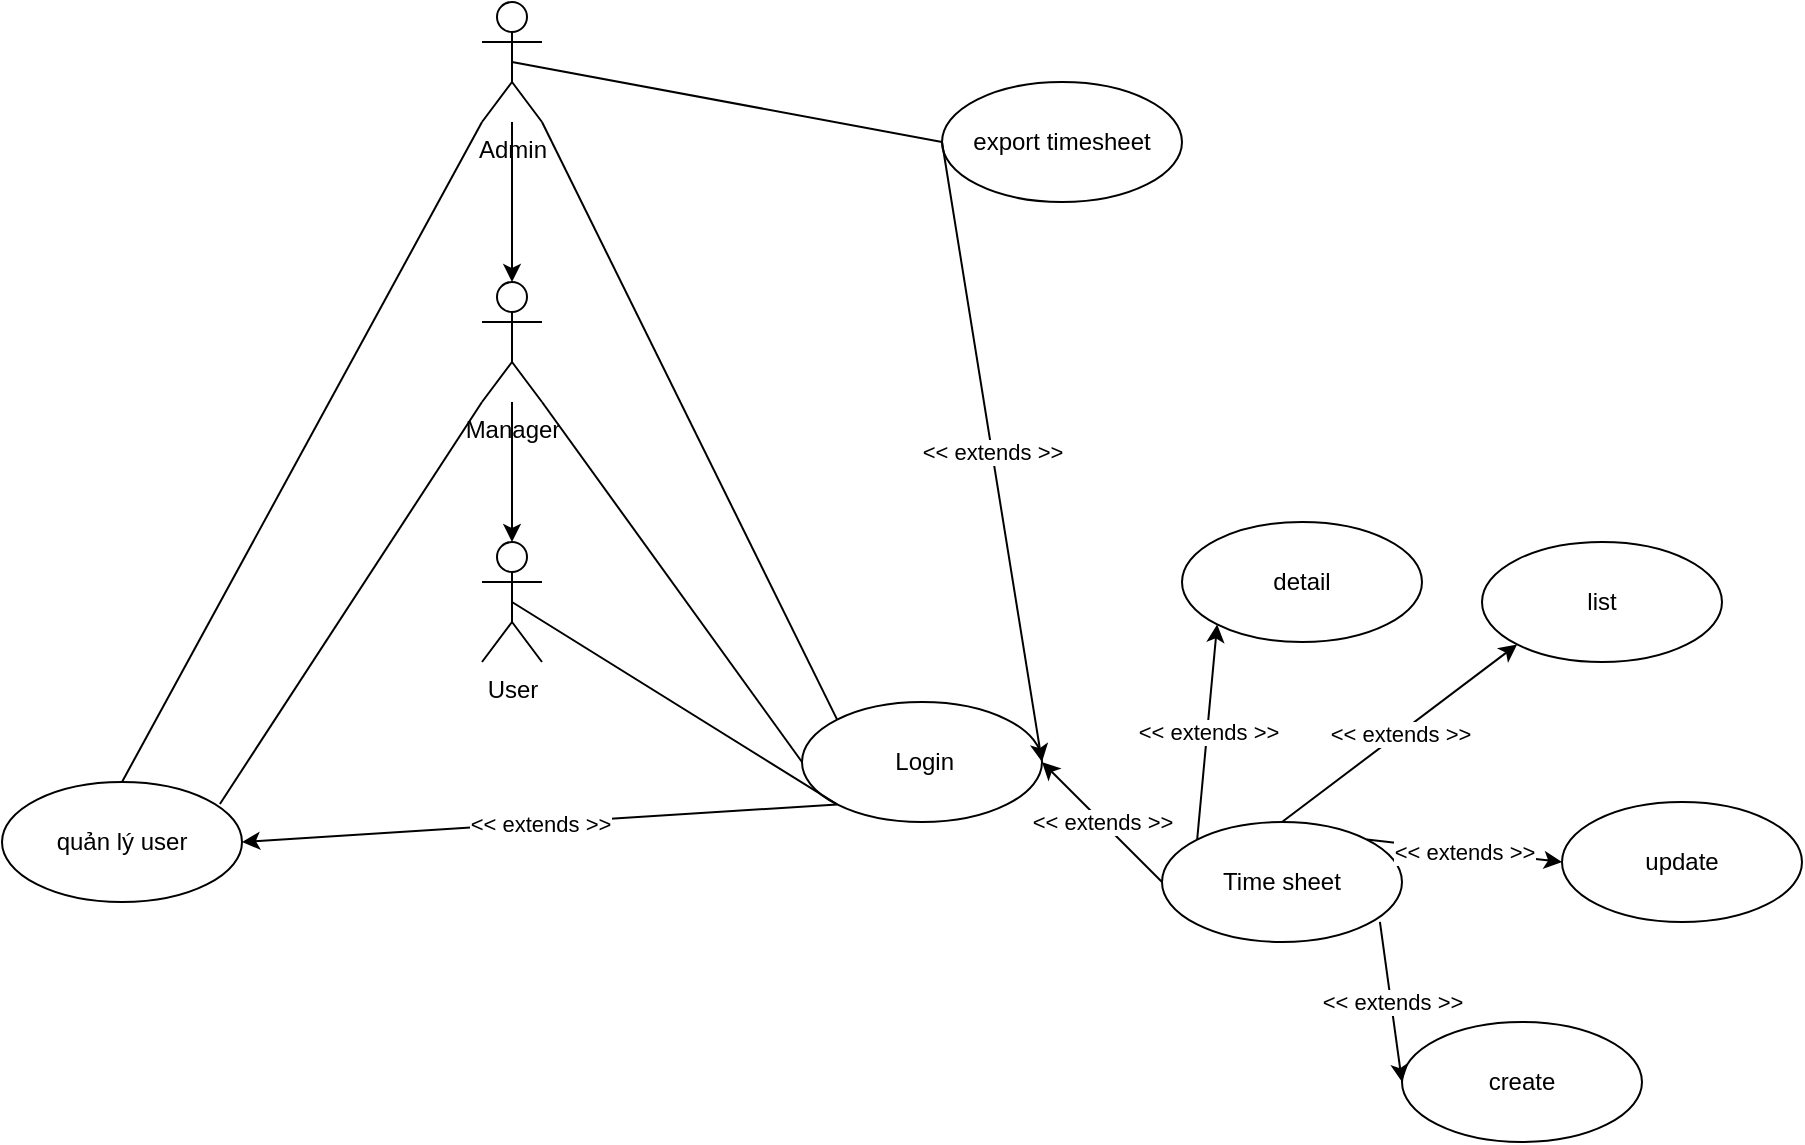 <mxfile version="21.3.7" type="github">
  <diagram name="Page-1" id="LdEdi5w2XCYIneSj1d3m">
    <mxGraphModel dx="2229" dy="788" grid="1" gridSize="10" guides="1" tooltips="1" connect="1" arrows="1" fold="1" page="1" pageScale="1" pageWidth="850" pageHeight="1100" math="0" shadow="0">
      <root>
        <mxCell id="0" />
        <mxCell id="1" parent="0" />
        <mxCell id="igEghiyRJnkW4HHrUYsg-1" value="User&lt;br&gt;" style="shape=umlActor;verticalLabelPosition=bottom;verticalAlign=top;html=1;outlineConnect=0;" parent="1" vertex="1">
          <mxGeometry x="120" y="280" width="30" height="60" as="geometry" />
        </mxCell>
        <mxCell id="igEghiyRJnkW4HHrUYsg-2" value="&amp;nbsp; &amp;nbsp; Login&lt;span style=&quot;white-space: pre;&quot;&gt;&#x9;&lt;/span&gt;" style="ellipse;whiteSpace=wrap;html=1;" parent="1" vertex="1">
          <mxGeometry x="280" y="360" width="120" height="60" as="geometry" />
        </mxCell>
        <mxCell id="igEghiyRJnkW4HHrUYsg-11" value="Time sheet" style="ellipse;whiteSpace=wrap;html=1;" parent="1" vertex="1">
          <mxGeometry x="460" y="420" width="120" height="60" as="geometry" />
        </mxCell>
        <mxCell id="igEghiyRJnkW4HHrUYsg-32" value="" style="edgeStyle=orthogonalEdgeStyle;rounded=0;orthogonalLoop=1;jettySize=auto;html=1;" parent="1" source="igEghiyRJnkW4HHrUYsg-30" target="igEghiyRJnkW4HHrUYsg-31" edge="1">
          <mxGeometry relative="1" as="geometry" />
        </mxCell>
        <mxCell id="igEghiyRJnkW4HHrUYsg-30" value="Admin" style="shape=umlActor;verticalLabelPosition=bottom;verticalAlign=top;html=1;outlineConnect=0;" parent="1" vertex="1">
          <mxGeometry x="120" y="10" width="30" height="60" as="geometry" />
        </mxCell>
        <mxCell id="igEghiyRJnkW4HHrUYsg-33" value="" style="edgeStyle=orthogonalEdgeStyle;rounded=0;orthogonalLoop=1;jettySize=auto;html=1;" parent="1" source="igEghiyRJnkW4HHrUYsg-31" target="igEghiyRJnkW4HHrUYsg-1" edge="1">
          <mxGeometry relative="1" as="geometry" />
        </mxCell>
        <mxCell id="igEghiyRJnkW4HHrUYsg-31" value="Manager&lt;br&gt;" style="shape=umlActor;verticalLabelPosition=bottom;verticalAlign=top;html=1;outlineConnect=0;" parent="1" vertex="1">
          <mxGeometry x="120" y="150" width="30" height="60" as="geometry" />
        </mxCell>
        <mxCell id="igEghiyRJnkW4HHrUYsg-34" value="export timesheet&lt;br&gt;" style="ellipse;whiteSpace=wrap;html=1;" parent="1" vertex="1">
          <mxGeometry x="350" y="50" width="120" height="60" as="geometry" />
        </mxCell>
        <mxCell id="igEghiyRJnkW4HHrUYsg-66" value="" style="endArrow=none;html=1;rounded=0;exitX=0.5;exitY=0.5;exitDx=0;exitDy=0;exitPerimeter=0;entryX=0;entryY=1;entryDx=0;entryDy=0;" parent="1" source="igEghiyRJnkW4HHrUYsg-1" target="igEghiyRJnkW4HHrUYsg-2" edge="1">
          <mxGeometry width="50" height="50" relative="1" as="geometry">
            <mxPoint x="400" y="410" as="sourcePoint" />
            <mxPoint x="450" y="360" as="targetPoint" />
          </mxGeometry>
        </mxCell>
        <mxCell id="igEghiyRJnkW4HHrUYsg-82" value="" style="endArrow=none;html=1;rounded=0;entryX=0;entryY=0;entryDx=0;entryDy=0;exitX=1;exitY=1;exitDx=0;exitDy=0;exitPerimeter=0;" parent="1" source="igEghiyRJnkW4HHrUYsg-30" target="igEghiyRJnkW4HHrUYsg-2" edge="1">
          <mxGeometry width="50" height="50" relative="1" as="geometry">
            <mxPoint x="510" y="330" as="sourcePoint" />
            <mxPoint x="560" y="280" as="targetPoint" />
          </mxGeometry>
        </mxCell>
        <mxCell id="VgVXxwW4Q_WarpLlW2KW-5" value="" style="endArrow=none;html=1;rounded=0;exitX=1;exitY=1;exitDx=0;exitDy=0;exitPerimeter=0;entryX=0;entryY=0.5;entryDx=0;entryDy=0;" edge="1" parent="1" source="igEghiyRJnkW4HHrUYsg-31" target="igEghiyRJnkW4HHrUYsg-2">
          <mxGeometry width="50" height="50" relative="1" as="geometry">
            <mxPoint x="400" y="310" as="sourcePoint" />
            <mxPoint x="450" y="260" as="targetPoint" />
          </mxGeometry>
        </mxCell>
        <mxCell id="VgVXxwW4Q_WarpLlW2KW-7" value="" style="endArrow=classic;html=1;rounded=0;entryX=1;entryY=0.5;entryDx=0;entryDy=0;exitX=0;exitY=0.5;exitDx=0;exitDy=0;" edge="1" parent="1" source="igEghiyRJnkW4HHrUYsg-11" target="igEghiyRJnkW4HHrUYsg-2">
          <mxGeometry relative="1" as="geometry">
            <mxPoint x="370" y="280" as="sourcePoint" />
            <mxPoint x="470" y="280" as="targetPoint" />
          </mxGeometry>
        </mxCell>
        <mxCell id="VgVXxwW4Q_WarpLlW2KW-8" value="&amp;lt;&amp;lt; extends &amp;gt;&amp;gt;" style="edgeLabel;resizable=0;html=1;align=center;verticalAlign=middle;" connectable="0" vertex="1" parent="VgVXxwW4Q_WarpLlW2KW-7">
          <mxGeometry relative="1" as="geometry" />
        </mxCell>
        <mxCell id="VgVXxwW4Q_WarpLlW2KW-9" value="" style="endArrow=none;html=1;rounded=0;exitX=0.5;exitY=0.5;exitDx=0;exitDy=0;exitPerimeter=0;entryX=0;entryY=0.5;entryDx=0;entryDy=0;" edge="1" parent="1" source="igEghiyRJnkW4HHrUYsg-30" target="igEghiyRJnkW4HHrUYsg-34">
          <mxGeometry width="50" height="50" relative="1" as="geometry">
            <mxPoint x="400" y="310" as="sourcePoint" />
            <mxPoint x="450" y="260" as="targetPoint" />
          </mxGeometry>
        </mxCell>
        <mxCell id="VgVXxwW4Q_WarpLlW2KW-13" value="" style="endArrow=classic;html=1;rounded=0;exitX=0;exitY=0.5;exitDx=0;exitDy=0;entryX=1;entryY=0.5;entryDx=0;entryDy=0;" edge="1" parent="1" source="igEghiyRJnkW4HHrUYsg-34" target="igEghiyRJnkW4HHrUYsg-2">
          <mxGeometry relative="1" as="geometry">
            <mxPoint x="470" y="260" as="sourcePoint" />
            <mxPoint x="340" y="360" as="targetPoint" />
          </mxGeometry>
        </mxCell>
        <mxCell id="VgVXxwW4Q_WarpLlW2KW-14" value="&amp;lt;&amp;lt; extends &amp;gt;&amp;gt;" style="edgeLabel;resizable=0;html=1;align=center;verticalAlign=middle;" connectable="0" vertex="1" parent="VgVXxwW4Q_WarpLlW2KW-13">
          <mxGeometry relative="1" as="geometry" />
        </mxCell>
        <mxCell id="VgVXxwW4Q_WarpLlW2KW-15" value="create" style="ellipse;whiteSpace=wrap;html=1;" vertex="1" parent="1">
          <mxGeometry x="580" y="520" width="120" height="60" as="geometry" />
        </mxCell>
        <mxCell id="VgVXxwW4Q_WarpLlW2KW-16" value="update" style="ellipse;whiteSpace=wrap;html=1;" vertex="1" parent="1">
          <mxGeometry x="660" y="410" width="120" height="60" as="geometry" />
        </mxCell>
        <mxCell id="VgVXxwW4Q_WarpLlW2KW-19" value="" style="endArrow=classic;html=1;rounded=0;entryX=0;entryY=0.5;entryDx=0;entryDy=0;exitX=1;exitY=0;exitDx=0;exitDy=0;" edge="1" parent="1" source="igEghiyRJnkW4HHrUYsg-11" target="VgVXxwW4Q_WarpLlW2KW-16">
          <mxGeometry relative="1" as="geometry">
            <mxPoint x="470" y="330" as="sourcePoint" />
            <mxPoint x="370" y="260" as="targetPoint" />
          </mxGeometry>
        </mxCell>
        <mxCell id="VgVXxwW4Q_WarpLlW2KW-20" value="&amp;lt;&amp;lt; extends &amp;gt;&amp;gt;" style="edgeLabel;resizable=0;html=1;align=center;verticalAlign=middle;" connectable="0" vertex="1" parent="VgVXxwW4Q_WarpLlW2KW-19">
          <mxGeometry relative="1" as="geometry" />
        </mxCell>
        <mxCell id="VgVXxwW4Q_WarpLlW2KW-21" value="" style="endArrow=classic;html=1;rounded=0;entryX=0;entryY=0.5;entryDx=0;entryDy=0;exitX=0.908;exitY=0.833;exitDx=0;exitDy=0;exitPerimeter=0;" edge="1" parent="1" source="igEghiyRJnkW4HHrUYsg-11" target="VgVXxwW4Q_WarpLlW2KW-15">
          <mxGeometry relative="1" as="geometry">
            <mxPoint x="572" y="309" as="sourcePoint" />
            <mxPoint x="650" y="270" as="targetPoint" />
          </mxGeometry>
        </mxCell>
        <mxCell id="VgVXxwW4Q_WarpLlW2KW-22" value="&amp;lt;&amp;lt; extends &amp;gt;&amp;gt;" style="edgeLabel;resizable=0;html=1;align=center;verticalAlign=middle;" connectable="0" vertex="1" parent="VgVXxwW4Q_WarpLlW2KW-21">
          <mxGeometry relative="1" as="geometry" />
        </mxCell>
        <mxCell id="VgVXxwW4Q_WarpLlW2KW-23" value="quản lý user" style="ellipse;whiteSpace=wrap;html=1;" vertex="1" parent="1">
          <mxGeometry x="-120" y="400" width="120" height="60" as="geometry" />
        </mxCell>
        <mxCell id="VgVXxwW4Q_WarpLlW2KW-24" value="list" style="ellipse;whiteSpace=wrap;html=1;" vertex="1" parent="1">
          <mxGeometry x="620" y="280" width="120" height="60" as="geometry" />
        </mxCell>
        <mxCell id="VgVXxwW4Q_WarpLlW2KW-25" value="detail" style="ellipse;whiteSpace=wrap;html=1;" vertex="1" parent="1">
          <mxGeometry x="470" y="270" width="120" height="60" as="geometry" />
        </mxCell>
        <mxCell id="VgVXxwW4Q_WarpLlW2KW-29" value="" style="endArrow=classic;html=1;rounded=0;entryX=0;entryY=1;entryDx=0;entryDy=0;exitX=0;exitY=0;exitDx=0;exitDy=0;" edge="1" parent="1" source="igEghiyRJnkW4HHrUYsg-11" target="VgVXxwW4Q_WarpLlW2KW-25">
          <mxGeometry relative="1" as="geometry">
            <mxPoint x="480" y="470" as="sourcePoint" />
            <mxPoint x="420" y="410" as="targetPoint" />
          </mxGeometry>
        </mxCell>
        <mxCell id="VgVXxwW4Q_WarpLlW2KW-30" value="&amp;lt;&amp;lt; extends &amp;gt;&amp;gt;" style="edgeLabel;resizable=0;html=1;align=center;verticalAlign=middle;" connectable="0" vertex="1" parent="VgVXxwW4Q_WarpLlW2KW-29">
          <mxGeometry relative="1" as="geometry" />
        </mxCell>
        <mxCell id="VgVXxwW4Q_WarpLlW2KW-31" value="" style="endArrow=classic;html=1;rounded=0;entryX=0;entryY=1;entryDx=0;entryDy=0;exitX=0.5;exitY=0;exitDx=0;exitDy=0;" edge="1" parent="1" source="igEghiyRJnkW4HHrUYsg-11" target="VgVXxwW4Q_WarpLlW2KW-24">
          <mxGeometry relative="1" as="geometry">
            <mxPoint x="490" y="480" as="sourcePoint" />
            <mxPoint x="430" y="420" as="targetPoint" />
          </mxGeometry>
        </mxCell>
        <mxCell id="VgVXxwW4Q_WarpLlW2KW-32" value="&amp;lt;&amp;lt; extends &amp;gt;&amp;gt;" style="edgeLabel;resizable=0;html=1;align=center;verticalAlign=middle;" connectable="0" vertex="1" parent="VgVXxwW4Q_WarpLlW2KW-31">
          <mxGeometry relative="1" as="geometry" />
        </mxCell>
        <mxCell id="VgVXxwW4Q_WarpLlW2KW-42" value="" style="endArrow=none;html=1;rounded=0;entryX=0.908;entryY=0.183;entryDx=0;entryDy=0;exitX=0;exitY=1;exitDx=0;exitDy=0;exitPerimeter=0;entryPerimeter=0;" edge="1" parent="1" source="igEghiyRJnkW4HHrUYsg-31" target="VgVXxwW4Q_WarpLlW2KW-23">
          <mxGeometry width="50" height="50" relative="1" as="geometry">
            <mxPoint x="130" y="180" as="sourcePoint" />
            <mxPoint x="450" y="380" as="targetPoint" />
          </mxGeometry>
        </mxCell>
        <mxCell id="VgVXxwW4Q_WarpLlW2KW-43" value="" style="endArrow=none;html=1;rounded=0;entryX=0.5;entryY=0;entryDx=0;entryDy=0;exitX=0;exitY=1;exitDx=0;exitDy=0;exitPerimeter=0;" edge="1" parent="1" source="igEghiyRJnkW4HHrUYsg-30" target="VgVXxwW4Q_WarpLlW2KW-23">
          <mxGeometry width="50" height="50" relative="1" as="geometry">
            <mxPoint x="145" y="190" as="sourcePoint" />
            <mxPoint x="9" y="351" as="targetPoint" />
          </mxGeometry>
        </mxCell>
        <mxCell id="VgVXxwW4Q_WarpLlW2KW-44" value="" style="endArrow=classic;html=1;rounded=0;exitX=0;exitY=1;exitDx=0;exitDy=0;entryX=1;entryY=0.5;entryDx=0;entryDy=0;" edge="1" parent="1" source="igEghiyRJnkW4HHrUYsg-2" target="VgVXxwW4Q_WarpLlW2KW-23">
          <mxGeometry relative="1" as="geometry">
            <mxPoint x="470" y="460" as="sourcePoint" />
            <mxPoint x="10" y="410" as="targetPoint" />
          </mxGeometry>
        </mxCell>
        <mxCell id="VgVXxwW4Q_WarpLlW2KW-45" value="&amp;lt;&amp;lt; extends &amp;gt;&amp;gt;" style="edgeLabel;resizable=0;html=1;align=center;verticalAlign=middle;" connectable="0" vertex="1" parent="VgVXxwW4Q_WarpLlW2KW-44">
          <mxGeometry relative="1" as="geometry" />
        </mxCell>
      </root>
    </mxGraphModel>
  </diagram>
</mxfile>
